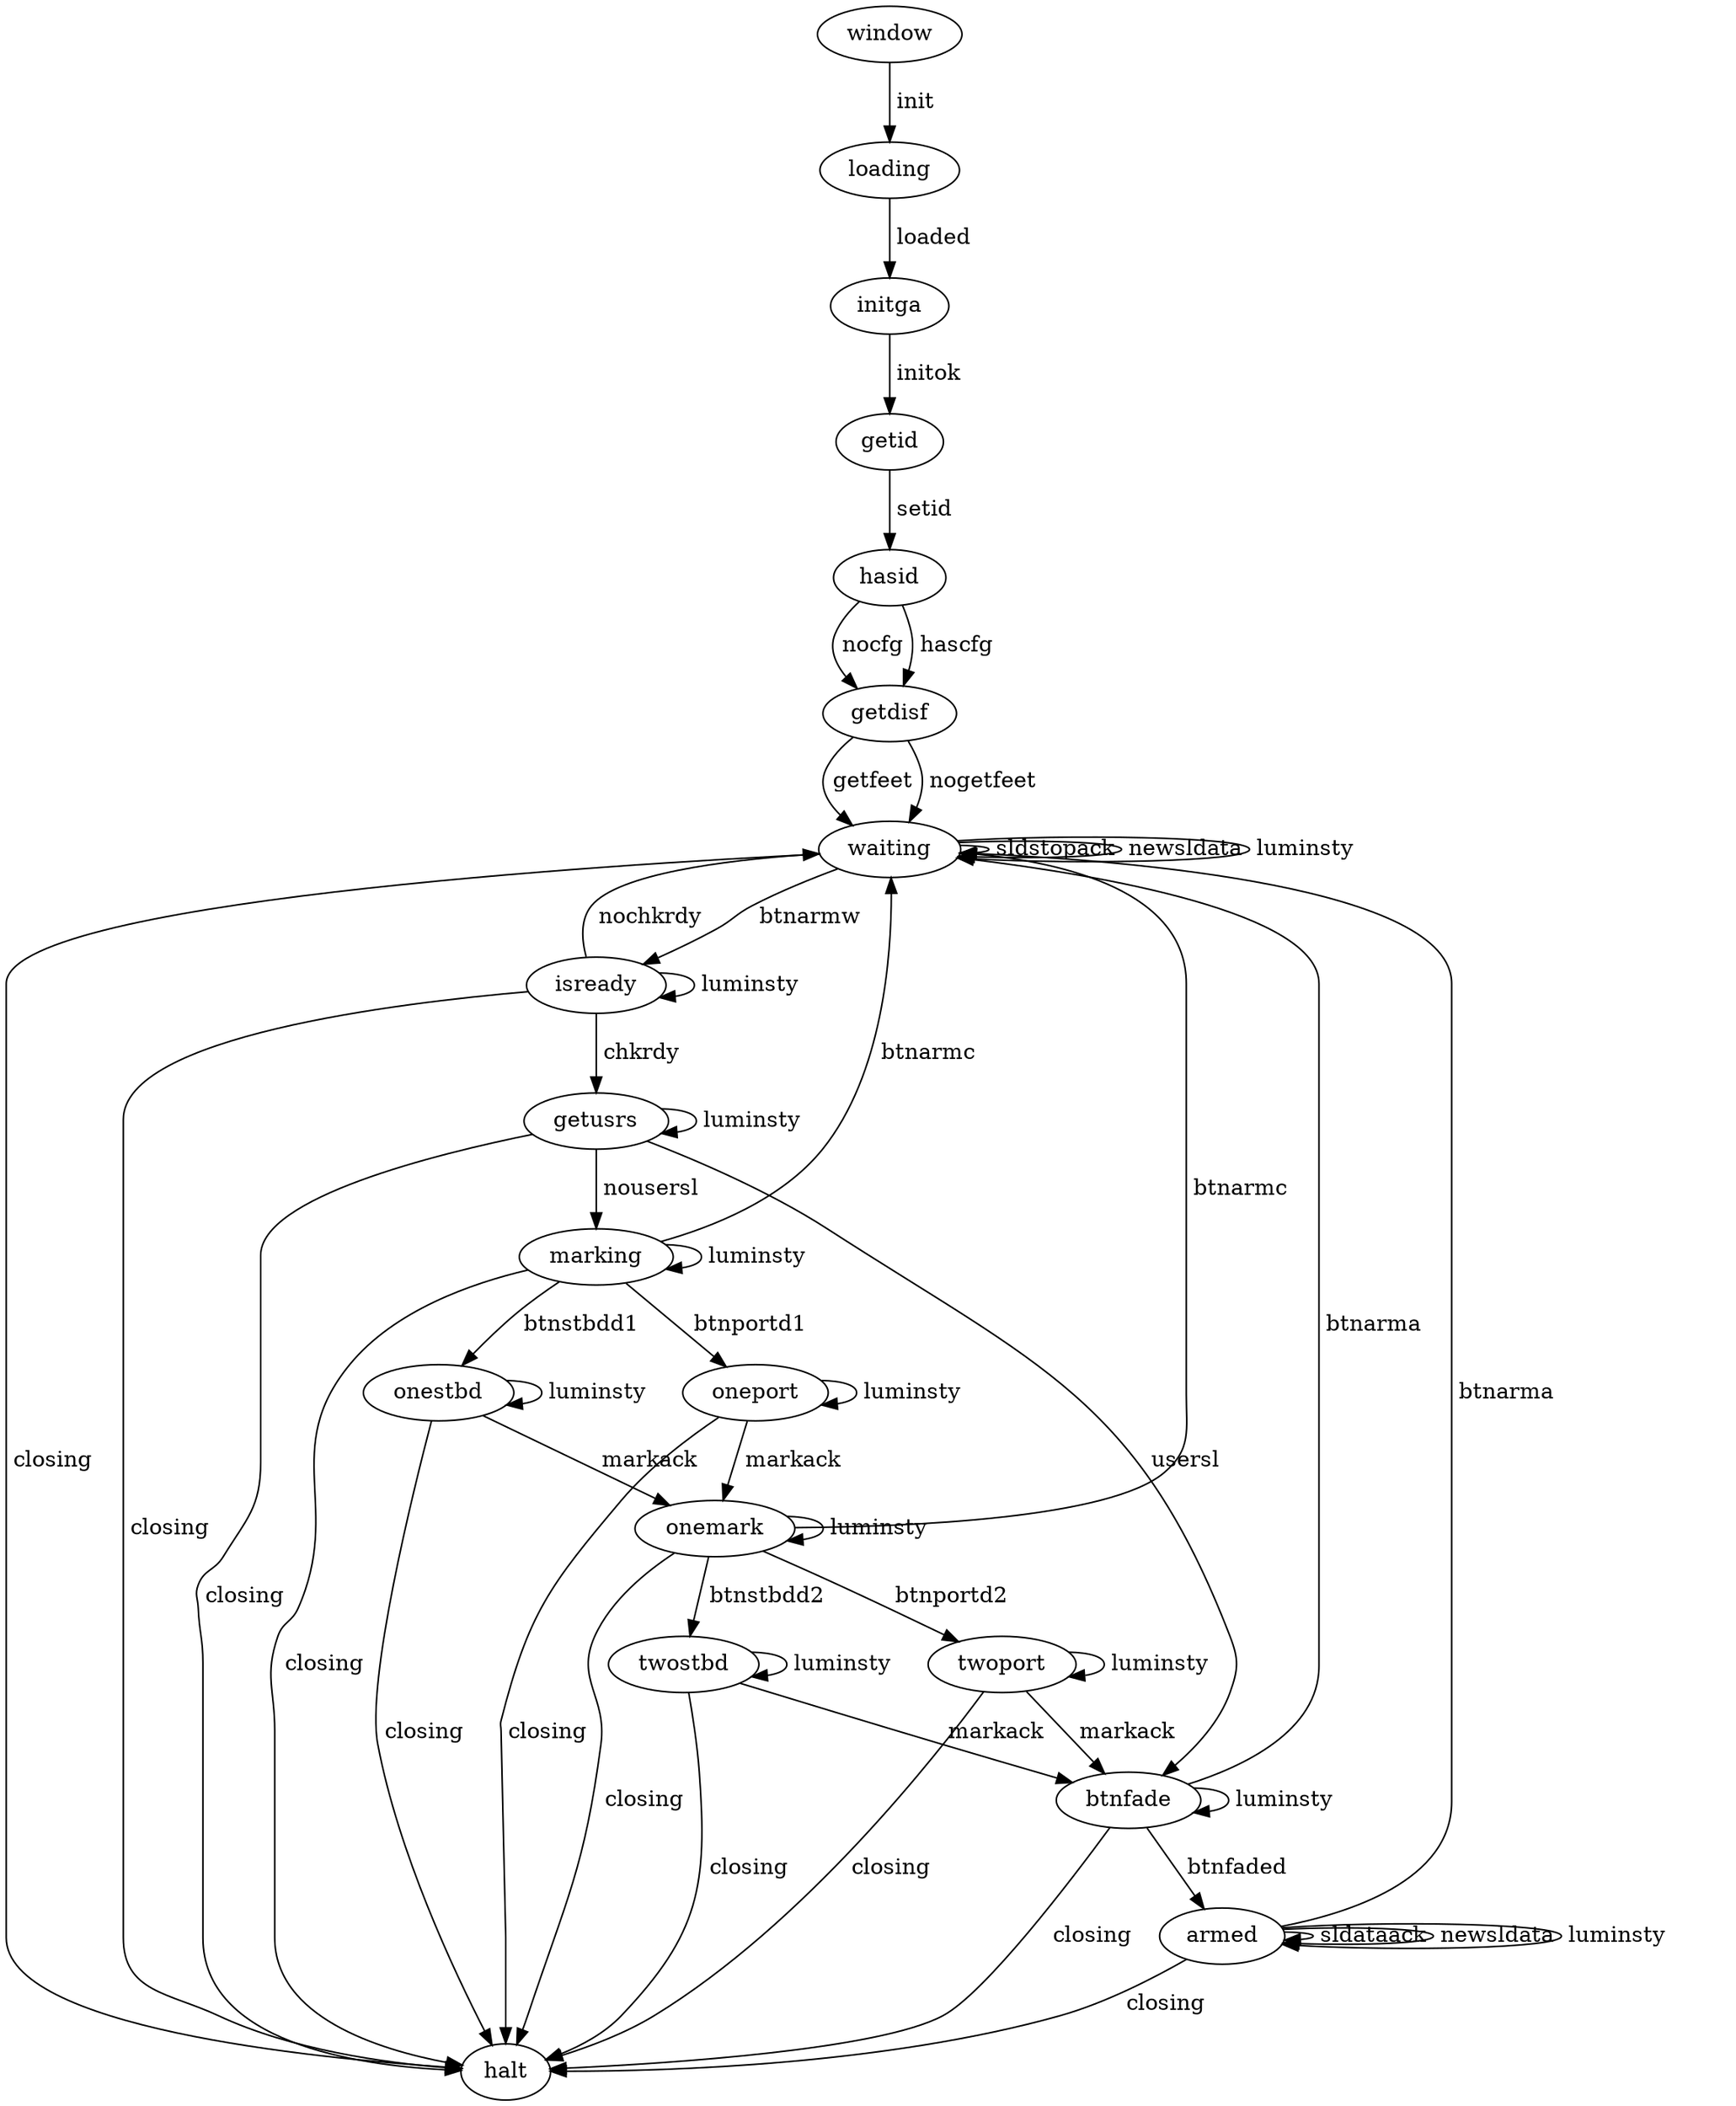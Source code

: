 digraph "fsm" {
  "window";
  "loading";
  "initga";
  "getid";
  "hasid";
  "getdisf";
  "waiting";
  "isready";
  "getusrs";
  "marking";
  "btnfade";
  "oneport";
  "onestbd";
  "onemark";
  "twoport";
  "twostbd";
  "armed";
  "halt";
  "window" -> "loading" [ label=" init " ];
  "loading" -> "initga" [ label=" loaded " ];
  "initga" -> "getid" [ label=" initok " ];
  "getid" -> "hasid" [ label=" setid " ];
  "hasid" -> "getdisf" [ label=" nocfg " ];
  "hasid" -> "getdisf" [ label=" hascfg " ];
  "getdisf" -> "waiting" [ label=" getfeet " ];
  "getdisf" -> "waiting" [ label=" nogetfeet " ];
  "waiting" -> "waiting" [ label=" sldstopack " ];
  "waiting" -> "waiting" [ label=" newsldata " ];
  "waiting" -> "isready" [ label=" btnarmw " ];
  "isready" -> "getusrs" [ label=" chkrdy " ];
  "isready" -> "waiting" [ label=" nochkrdy " ];
  "getusrs" -> "marking" [ label=" nousersl " ];
  "getusrs" -> "btnfade" [ label=" usersl " ];
  "marking" -> "oneport" [ label=" btnportd1 " ];
  "marking" -> "onestbd" [ label=" btnstbdd1 " ];
  "oneport" -> "onemark" [ label=" markack " ];
  "onestbd" -> "onemark" [ label=" markack " ];
  "onemark" -> "twoport" [ label=" btnportd2 " ];
  "onemark" -> "twostbd" [ label=" btnstbdd2 " ];
  "twoport" -> "btnfade" [ label=" markack " ];
  "twostbd" -> "btnfade" [ label=" markack " ];
  "btnfade" -> "armed" [ label=" btnfaded " ];
  "armed" -> "armed" [ label=" sldataack " ];
  "armed" -> "armed" [ label=" newsldata " ];
  "marking" -> "waiting" [ label=" btnarmc " ];
  "onemark" -> "waiting" [ label=" btnarmc " ];
  "btnfade" -> "waiting" [ label=" btnarma " ];
  "armed" -> "waiting" [ label=" btnarma " ];
  "waiting" -> "waiting" [ label=" luminsty " ];
  "isready" -> "isready" [ label=" luminsty " ];
  "getusrs" -> "getusrs" [ label=" luminsty " ];
  "marking" -> "marking" [ label=" luminsty " ];
  "oneport" -> "oneport" [ label=" luminsty " ];
  "onestbd" -> "onestbd" [ label=" luminsty " ];
  "onemark" -> "onemark" [ label=" luminsty " ];
  "twoport" -> "twoport" [ label=" luminsty " ];
  "twostbd" -> "twostbd" [ label=" luminsty " ];
  "btnfade" -> "btnfade" [ label=" luminsty " ];
  "armed" -> "armed" [ label=" luminsty " ];
  "waiting" -> "halt" [ label=" closing " ];
  "isready" -> "halt" [ label=" closing " ];
  "getusrs" -> "halt" [ label=" closing " ];
  "marking" -> "halt" [ label=" closing " ];
  "oneport" -> "halt" [ label=" closing " ];
  "onestbd" -> "halt" [ label=" closing " ];
  "onemark" -> "halt" [ label=" closing " ];
  "twoport" -> "halt" [ label=" closing " ];
  "twostbd" -> "halt" [ label=" closing " ];
  "btnfade" -> "halt" [ label=" closing " ];
  "armed" -> "halt" [ label=" closing " ];
}
